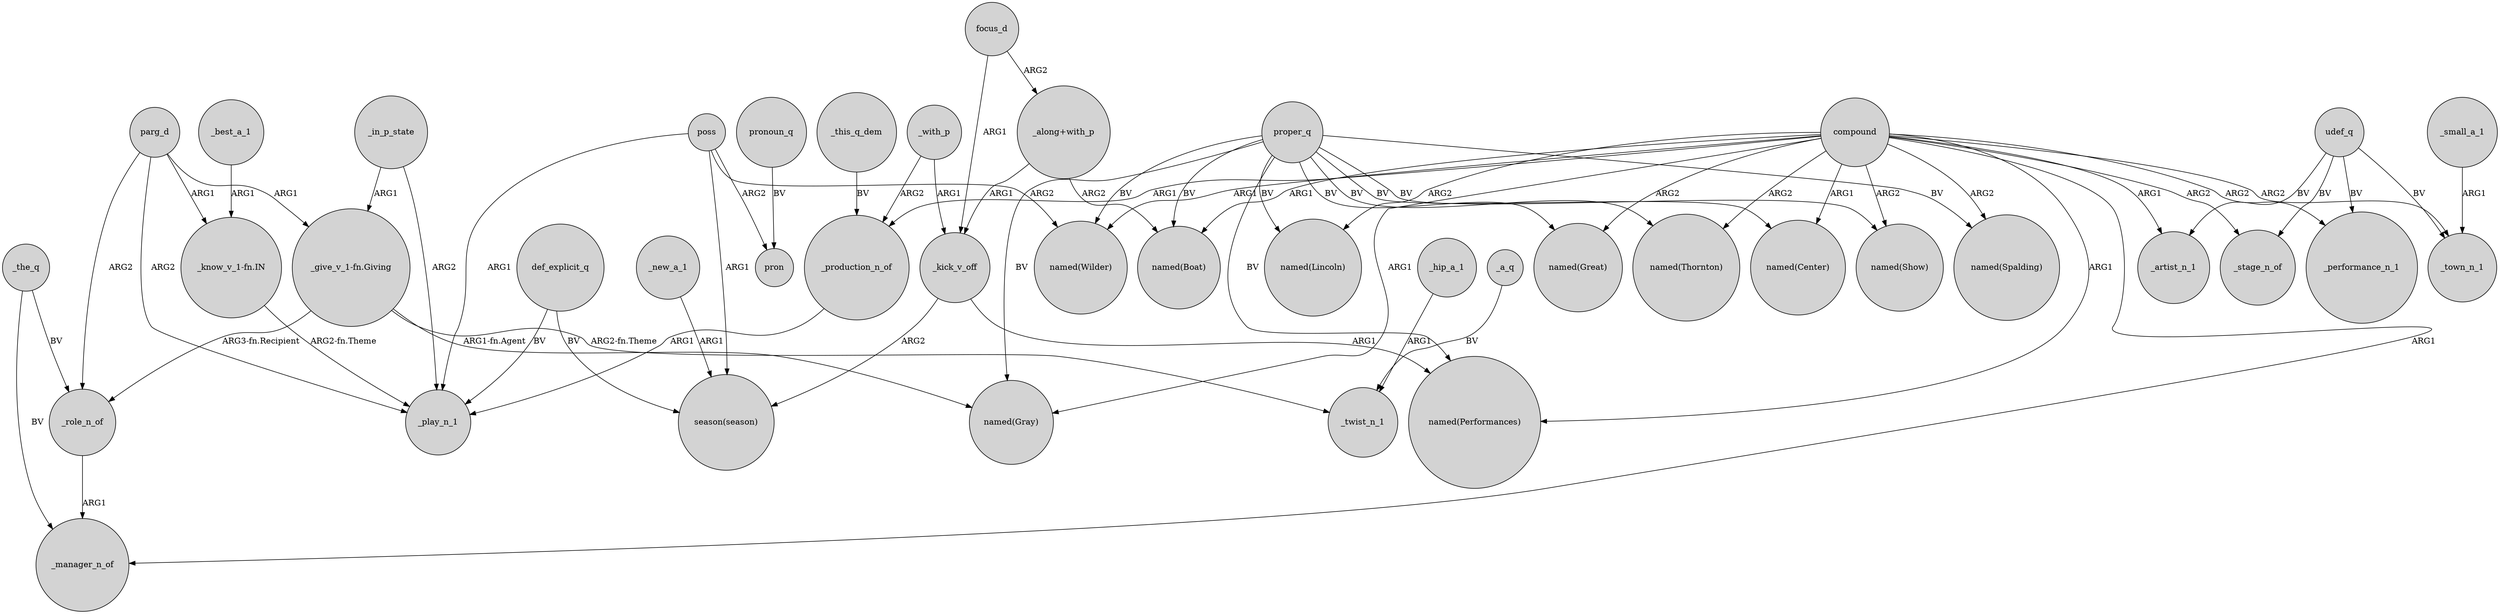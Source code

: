 digraph {
	node [shape=circle style=filled]
	compound -> _manager_n_of [label=ARG1]
	_the_q -> _manager_n_of [label=BV]
	parg_d -> "_know_v_1-fn.IN" [label=ARG1]
	compound -> "named(Lincoln)" [label=ARG2]
	compound -> _production_n_of [label=ARG1]
	poss -> pron [label=ARG2]
	compound -> "named(Gray)" [label=ARG1]
	proper_q -> "named(Spalding)" [label=BV]
	parg_d -> _role_n_of [label=ARG2]
	def_explicit_q -> _play_n_1 [label=BV]
	poss -> "season(season)" [label=ARG1]
	proper_q -> "named(Show)" [label=BV]
	udef_q -> _artist_n_1 [label=BV]
	_hip_a_1 -> _twist_n_1 [label=ARG1]
	"_along+with_p" -> "named(Boat)" [label=ARG2]
	udef_q -> _stage_n_of [label=BV]
	"_give_v_1-fn.Giving" -> _twist_n_1 [label="ARG2-fn.Theme"]
	_this_q_dem -> _production_n_of [label=BV]
	"_along+with_p" -> _kick_v_off [label=ARG1]
	_the_q -> _role_n_of [label=BV]
	compound -> _stage_n_of [label=ARG2]
	_a_q -> _twist_n_1 [label=BV]
	compound -> "named(Show)" [label=ARG2]
	compound -> "named(Great)" [label=ARG2]
	_with_p -> _production_n_of [label=ARG2]
	udef_q -> _performance_n_1 [label=BV]
	focus_d -> _kick_v_off [label=ARG1]
	compound -> "named(Thornton)" [label=ARG2]
	proper_q -> "named(Lincoln)" [label=BV]
	compound -> "named(Wilder)" [label=ARG1]
	focus_d -> "_along+with_p" [label=ARG2]
	parg_d -> _play_n_1 [label=ARG2]
	compound -> "named(Spalding)" [label=ARG2]
	_kick_v_off -> "season(season)" [label=ARG2]
	_kick_v_off -> "named(Performances)" [label=ARG1]
	pronoun_q -> pron [label=BV]
	"_give_v_1-fn.Giving" -> _role_n_of [label="ARG3-fn.Recipient"]
	poss -> "named(Wilder)" [label=ARG2]
	proper_q -> "named(Boat)" [label=BV]
	compound -> _artist_n_1 [label=ARG1]
	_in_p_state -> _play_n_1 [label=ARG2]
	poss -> _play_n_1 [label=ARG1]
	proper_q -> "named(Center)" [label=BV]
	proper_q -> "named(Great)" [label=BV]
	def_explicit_q -> "season(season)" [label=BV]
	_best_a_1 -> "_know_v_1-fn.IN" [label=ARG1]
	compound -> "named(Performances)" [label=ARG1]
	proper_q -> "named(Wilder)" [label=BV]
	_small_a_1 -> _town_n_1 [label=ARG1]
	compound -> "named(Boat)" [label=ARG1]
	compound -> _performance_n_1 [label=ARG2]
	_with_p -> _kick_v_off [label=ARG1]
	"_give_v_1-fn.Giving" -> "named(Gray)" [label="ARG1-fn.Agent"]
	compound -> _town_n_1 [label=ARG2]
	"_know_v_1-fn.IN" -> _play_n_1 [label="ARG2-fn.Theme"]
	_in_p_state -> "_give_v_1-fn.Giving" [label=ARG1]
	_new_a_1 -> "season(season)" [label=ARG1]
	proper_q -> "named(Performances)" [label=BV]
	compound -> "named(Center)" [label=ARG1]
	proper_q -> "named(Gray)" [label=BV]
	_production_n_of -> _play_n_1 [label=ARG1]
	proper_q -> "named(Thornton)" [label=BV]
	_role_n_of -> _manager_n_of [label=ARG1]
	parg_d -> "_give_v_1-fn.Giving" [label=ARG1]
	udef_q -> _town_n_1 [label=BV]
}
